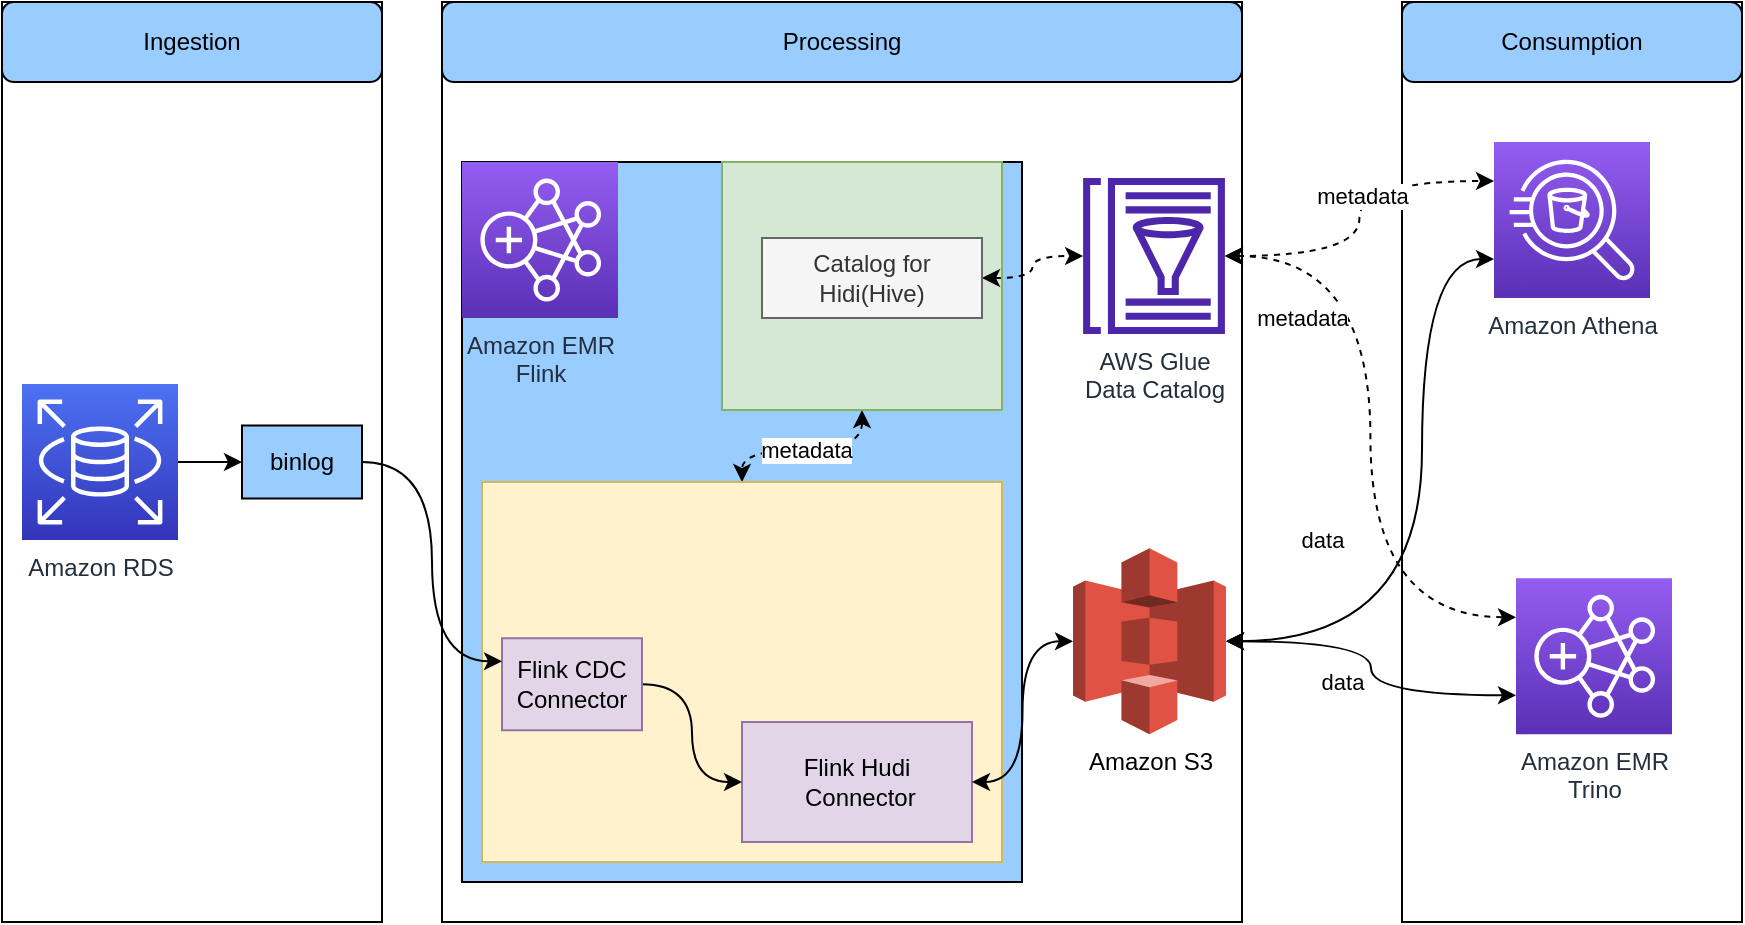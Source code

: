 <mxfile version="20.7.4" type="github">
  <diagram id="Cd5y1kNHd57_tZJnAyKG" name="Page-1">
    <mxGraphModel dx="1050" dy="509" grid="1" gridSize="10" guides="1" tooltips="1" connect="1" arrows="1" fold="1" page="1" pageScale="1" pageWidth="827" pageHeight="1169" math="0" shadow="0">
      <root>
        <mxCell id="0" />
        <mxCell id="1" parent="0" />
        <mxCell id="p-IA0xXEfbXuH0E2RTc1-1" value="" style="rounded=0;whiteSpace=wrap;html=1;" vertex="1" parent="1">
          <mxGeometry x="300" y="150" width="400" height="460" as="geometry" />
        </mxCell>
        <mxCell id="p-IA0xXEfbXuH0E2RTc1-2" value="" style="rounded=0;whiteSpace=wrap;html=1;" vertex="1" parent="1">
          <mxGeometry x="780" y="150" width="170" height="460" as="geometry" />
        </mxCell>
        <mxCell id="p-IA0xXEfbXuH0E2RTc1-3" value="" style="rounded=0;whiteSpace=wrap;html=1;" vertex="1" parent="1">
          <mxGeometry x="80" y="150" width="190" height="460" as="geometry" />
        </mxCell>
        <mxCell id="p-IA0xXEfbXuH0E2RTc1-4" style="edgeStyle=orthogonalEdgeStyle;curved=1;orthogonalLoop=1;jettySize=auto;html=1;exitX=1;exitY=0.5;exitDx=0;exitDy=0;exitPerimeter=0;entryX=0;entryY=0.5;entryDx=0;entryDy=0;" edge="1" parent="1" source="p-IA0xXEfbXuH0E2RTc1-5" target="p-IA0xXEfbXuH0E2RTc1-22">
          <mxGeometry relative="1" as="geometry" />
        </mxCell>
        <mxCell id="p-IA0xXEfbXuH0E2RTc1-5" value="Amazon RDS" style="sketch=0;points=[[0,0,0],[0.25,0,0],[0.5,0,0],[0.75,0,0],[1,0,0],[0,1,0],[0.25,1,0],[0.5,1,0],[0.75,1,0],[1,1,0],[0,0.25,0],[0,0.5,0],[0,0.75,0],[1,0.25,0],[1,0.5,0],[1,0.75,0]];outlineConnect=0;fontColor=#232F3E;gradientColor=#4D72F3;gradientDirection=north;fillColor=#3334B9;strokeColor=#ffffff;dashed=0;verticalLabelPosition=bottom;verticalAlign=top;align=center;html=1;fontSize=12;fontStyle=0;aspect=fixed;shape=mxgraph.aws4.resourceIcon;resIcon=mxgraph.aws4.rds;" vertex="1" parent="1">
          <mxGeometry x="90" y="341" width="78" height="78" as="geometry" />
        </mxCell>
        <mxCell id="p-IA0xXEfbXuH0E2RTc1-6" value="Amazon Athena" style="sketch=0;points=[[0,0,0],[0.25,0,0],[0.5,0,0],[0.75,0,0],[1,0,0],[0,1,0],[0.25,1,0],[0.5,1,0],[0.75,1,0],[1,1,0],[0,0.25,0],[0,0.5,0],[0,0.75,0],[1,0.25,0],[1,0.5,0],[1,0.75,0]];outlineConnect=0;fontColor=#232F3E;gradientColor=#945DF2;gradientDirection=north;fillColor=#5A30B5;strokeColor=#ffffff;dashed=0;verticalLabelPosition=bottom;verticalAlign=top;align=center;html=1;fontSize=12;fontStyle=0;aspect=fixed;shape=mxgraph.aws4.resourceIcon;resIcon=mxgraph.aws4.athena;" vertex="1" parent="1">
          <mxGeometry x="826" y="220" width="78" height="78" as="geometry" />
        </mxCell>
        <mxCell id="p-IA0xXEfbXuH0E2RTc1-7" value="Amazon EMR&lt;br&gt;Trino" style="sketch=0;points=[[0,0,0],[0.25,0,0],[0.5,0,0],[0.75,0,0],[1,0,0],[0,1,0],[0.25,1,0],[0.5,1,0],[0.75,1,0],[1,1,0],[0,0.25,0],[0,0.5,0],[0,0.75,0],[1,0.25,0],[1,0.5,0],[1,0.75,0]];outlineConnect=0;fontColor=#232F3E;gradientColor=#945DF2;gradientDirection=north;fillColor=#5A30B5;strokeColor=#ffffff;dashed=0;verticalLabelPosition=bottom;verticalAlign=top;align=center;html=1;fontSize=12;fontStyle=0;aspect=fixed;shape=mxgraph.aws4.resourceIcon;resIcon=mxgraph.aws4.emr;" vertex="1" parent="1">
          <mxGeometry x="837" y="438.13" width="78" height="78" as="geometry" />
        </mxCell>
        <mxCell id="p-IA0xXEfbXuH0E2RTc1-8" value="Ingestion" style="rounded=1;whiteSpace=wrap;html=1;fillColor=#99CCFF;" vertex="1" parent="1">
          <mxGeometry x="80" y="150" width="190" height="40" as="geometry" />
        </mxCell>
        <mxCell id="p-IA0xXEfbXuH0E2RTc1-9" value="Processing" style="rounded=1;whiteSpace=wrap;html=1;fillColor=#99CCFF;" vertex="1" parent="1">
          <mxGeometry x="300" y="150" width="400" height="40" as="geometry" />
        </mxCell>
        <mxCell id="p-IA0xXEfbXuH0E2RTc1-10" style="edgeStyle=orthogonalEdgeStyle;curved=1;orthogonalLoop=1;jettySize=auto;html=1;entryX=0;entryY=0.25;entryDx=0;entryDy=0;entryPerimeter=0;dashed=1;startArrow=classic;startFill=1;" edge="1" parent="1" source="p-IA0xXEfbXuH0E2RTc1-14" target="p-IA0xXEfbXuH0E2RTc1-6">
          <mxGeometry relative="1" as="geometry" />
        </mxCell>
        <mxCell id="p-IA0xXEfbXuH0E2RTc1-11" value="metadata" style="edgeLabel;html=1;align=center;verticalAlign=middle;resizable=0;points=[];" vertex="1" connectable="0" parent="p-IA0xXEfbXuH0E2RTc1-10">
          <mxGeometry x="0.233" y="-6" relative="1" as="geometry">
            <mxPoint y="1" as="offset" />
          </mxGeometry>
        </mxCell>
        <mxCell id="p-IA0xXEfbXuH0E2RTc1-12" style="edgeStyle=orthogonalEdgeStyle;curved=1;orthogonalLoop=1;jettySize=auto;html=1;entryX=0;entryY=0.25;entryDx=0;entryDy=0;entryPerimeter=0;dashed=1;startArrow=classic;startFill=1;" edge="1" parent="1" source="p-IA0xXEfbXuH0E2RTc1-14" target="p-IA0xXEfbXuH0E2RTc1-7">
          <mxGeometry relative="1" as="geometry" />
        </mxCell>
        <mxCell id="p-IA0xXEfbXuH0E2RTc1-13" value="metadata" style="edgeLabel;html=1;align=center;verticalAlign=middle;resizable=0;points=[];" vertex="1" connectable="0" parent="p-IA0xXEfbXuH0E2RTc1-12">
          <mxGeometry x="-0.113" y="1" relative="1" as="geometry">
            <mxPoint x="-35" y="-41" as="offset" />
          </mxGeometry>
        </mxCell>
        <mxCell id="p-IA0xXEfbXuH0E2RTc1-14" value="AWS Glue &lt;br&gt;Data Catalog" style="sketch=0;outlineConnect=0;fontColor=#232F3E;gradientColor=none;fillColor=#4D27AA;strokeColor=none;dashed=0;verticalLabelPosition=bottom;verticalAlign=top;align=center;html=1;fontSize=12;fontStyle=0;aspect=fixed;pointerEvents=1;shape=mxgraph.aws4.glue_data_catalog;" vertex="1" parent="1">
          <mxGeometry x="620" y="238" width="72" height="78" as="geometry" />
        </mxCell>
        <mxCell id="p-IA0xXEfbXuH0E2RTc1-15" value="" style="rounded=0;whiteSpace=wrap;html=1;fillColor=#99CCFF;" vertex="1" parent="1">
          <mxGeometry x="310" y="230" width="280" height="360" as="geometry" />
        </mxCell>
        <mxCell id="p-IA0xXEfbXuH0E2RTc1-16" style="edgeStyle=orthogonalEdgeStyle;curved=1;orthogonalLoop=1;jettySize=auto;html=1;entryX=0;entryY=0.75;entryDx=0;entryDy=0;entryPerimeter=0;startArrow=classic;startFill=1;" edge="1" parent="1" source="p-IA0xXEfbXuH0E2RTc1-20" target="p-IA0xXEfbXuH0E2RTc1-6">
          <mxGeometry relative="1" as="geometry">
            <Array as="points">
              <mxPoint x="790" y="470" />
              <mxPoint x="790" y="279" />
            </Array>
          </mxGeometry>
        </mxCell>
        <mxCell id="p-IA0xXEfbXuH0E2RTc1-17" value="data" style="edgeLabel;html=1;align=center;verticalAlign=middle;resizable=0;points=[];" vertex="1" connectable="0" parent="p-IA0xXEfbXuH0E2RTc1-16">
          <mxGeometry x="-0.754" y="12" relative="1" as="geometry">
            <mxPoint x="8" y="-39" as="offset" />
          </mxGeometry>
        </mxCell>
        <mxCell id="p-IA0xXEfbXuH0E2RTc1-18" style="edgeStyle=orthogonalEdgeStyle;curved=1;orthogonalLoop=1;jettySize=auto;html=1;entryX=0;entryY=0.75;entryDx=0;entryDy=0;entryPerimeter=0;startArrow=classic;startFill=1;" edge="1" parent="1" source="p-IA0xXEfbXuH0E2RTc1-20" target="p-IA0xXEfbXuH0E2RTc1-7">
          <mxGeometry relative="1" as="geometry" />
        </mxCell>
        <mxCell id="p-IA0xXEfbXuH0E2RTc1-19" value="data" style="edgeLabel;html=1;align=center;verticalAlign=middle;resizable=0;points=[];" vertex="1" connectable="0" parent="p-IA0xXEfbXuH0E2RTc1-18">
          <mxGeometry x="-0.558" y="-2" relative="1" as="geometry">
            <mxPoint x="20" y="18" as="offset" />
          </mxGeometry>
        </mxCell>
        <mxCell id="p-IA0xXEfbXuH0E2RTc1-20" value="Amazon S3" style="outlineConnect=0;dashed=0;verticalLabelPosition=bottom;verticalAlign=top;align=center;html=1;shape=mxgraph.aws3.s3;fillColor=#E05243;gradientColor=none;" vertex="1" parent="1">
          <mxGeometry x="615.5" y="423.13" width="76.5" height="93" as="geometry" />
        </mxCell>
        <mxCell id="p-IA0xXEfbXuH0E2RTc1-21" value="Consumption" style="rounded=1;whiteSpace=wrap;html=1;fillColor=#99CCFF;" vertex="1" parent="1">
          <mxGeometry x="780" y="150" width="170" height="40" as="geometry" />
        </mxCell>
        <mxCell id="p-IA0xXEfbXuH0E2RTc1-22" value="binlog" style="rounded=0;whiteSpace=wrap;html=1;fillColor=#99CCFF;" vertex="1" parent="1">
          <mxGeometry x="200" y="361.75" width="60" height="36.5" as="geometry" />
        </mxCell>
        <mxCell id="p-IA0xXEfbXuH0E2RTc1-23" style="edgeStyle=orthogonalEdgeStyle;curved=1;orthogonalLoop=1;jettySize=auto;html=1;entryX=0;entryY=0.5;entryDx=0;entryDy=0;" edge="1" parent="1" source="p-IA0xXEfbXuH0E2RTc1-35" target="p-IA0xXEfbXuH0E2RTc1-30">
          <mxGeometry relative="1" as="geometry" />
        </mxCell>
        <mxCell id="p-IA0xXEfbXuH0E2RTc1-24" value="Amazon EMR &lt;br&gt;Flink" style="sketch=0;points=[[0,0,0],[0.25,0,0],[0.5,0,0],[0.75,0,0],[1,0,0],[0,1,0],[0.25,1,0],[0.5,1,0],[0.75,1,0],[1,1,0],[0,0.25,0],[0,0.5,0],[0,0.75,0],[1,0.25,0],[1,0.5,0],[1,0.75,0]];outlineConnect=0;fontColor=#232F3E;gradientColor=#945DF2;gradientDirection=north;fillColor=#5A30B5;strokeColor=#ffffff;dashed=0;verticalLabelPosition=bottom;verticalAlign=top;align=center;html=1;fontSize=12;fontStyle=0;aspect=fixed;shape=mxgraph.aws4.resourceIcon;resIcon=mxgraph.aws4.emr;" vertex="1" parent="1">
          <mxGeometry x="310" y="230" width="78" height="78" as="geometry" />
        </mxCell>
        <mxCell id="p-IA0xXEfbXuH0E2RTc1-25" style="edgeStyle=orthogonalEdgeStyle;curved=1;orthogonalLoop=1;jettySize=auto;html=1;entryX=0.5;entryY=0;entryDx=0;entryDy=0;dashed=1;strokeWidth=1;fontColor=default;startArrow=classic;startFill=1;endArrow=classic;endFill=1;" edge="1" parent="1" source="p-IA0xXEfbXuH0E2RTc1-27" target="p-IA0xXEfbXuH0E2RTc1-29">
          <mxGeometry relative="1" as="geometry" />
        </mxCell>
        <mxCell id="p-IA0xXEfbXuH0E2RTc1-26" value="metadata" style="edgeLabel;html=1;align=center;verticalAlign=middle;resizable=0;points=[];fontColor=default;" vertex="1" connectable="0" parent="p-IA0xXEfbXuH0E2RTc1-25">
          <mxGeometry relative="1" as="geometry">
            <mxPoint as="offset" />
          </mxGeometry>
        </mxCell>
        <mxCell id="p-IA0xXEfbXuH0E2RTc1-27" value="" style="rounded=0;whiteSpace=wrap;html=1;fillColor=#d5e8d4;strokeColor=#82b366;" vertex="1" parent="1">
          <mxGeometry x="440" y="230" width="140" height="124" as="geometry" />
        </mxCell>
        <mxCell id="p-IA0xXEfbXuH0E2RTc1-29" value="" style="rounded=0;whiteSpace=wrap;html=1;fillColor=#fff2cc;strokeColor=#d6b656;" vertex="1" parent="1">
          <mxGeometry x="320" y="390" width="260" height="190" as="geometry" />
        </mxCell>
        <mxCell id="p-IA0xXEfbXuH0E2RTc1-30" value="Flink Hudi&lt;br&gt;&amp;nbsp;Connector" style="rounded=0;whiteSpace=wrap;html=1;fillColor=#e1d5e7;strokeColor=#9673a6;" vertex="1" parent="1">
          <mxGeometry x="450" y="510" width="115" height="60" as="geometry" />
        </mxCell>
        <mxCell id="p-IA0xXEfbXuH0E2RTc1-41" style="edgeStyle=orthogonalEdgeStyle;orthogonalLoop=1;jettySize=auto;html=1;exitX=1;exitY=0.5;exitDx=0;exitDy=0;dashed=1;startArrow=classic;startFill=1;curved=1;" edge="1" parent="1" source="p-IA0xXEfbXuH0E2RTc1-32" target="p-IA0xXEfbXuH0E2RTc1-14">
          <mxGeometry relative="1" as="geometry" />
        </mxCell>
        <mxCell id="p-IA0xXEfbXuH0E2RTc1-32" value="Catalog for Hidi(Hive)" style="rounded=0;whiteSpace=wrap;html=1;fillColor=#f5f5f5;strokeColor=#666666;fontColor=#333333;" vertex="1" parent="1">
          <mxGeometry x="460" y="268" width="110" height="40" as="geometry" />
        </mxCell>
        <mxCell id="p-IA0xXEfbXuH0E2RTc1-34" style="edgeStyle=orthogonalEdgeStyle;curved=1;orthogonalLoop=1;jettySize=auto;html=1;entryX=0;entryY=0.5;entryDx=0;entryDy=0;strokeWidth=1;fontColor=default;startArrow=none;startFill=0;endArrow=classic;endFill=1;" edge="1" parent="1" source="p-IA0xXEfbXuH0E2RTc1-35" target="p-IA0xXEfbXuH0E2RTc1-30">
          <mxGeometry relative="1" as="geometry" />
        </mxCell>
        <mxCell id="p-IA0xXEfbXuH0E2RTc1-35" value="Flink CDC&lt;br&gt;Connector" style="rounded=0;whiteSpace=wrap;html=1;fillColor=#e1d5e7;strokeColor=#9673a6;" vertex="1" parent="1">
          <mxGeometry x="330" y="468.13" width="70" height="46" as="geometry" />
        </mxCell>
        <mxCell id="p-IA0xXEfbXuH0E2RTc1-38" style="edgeStyle=orthogonalEdgeStyle;orthogonalLoop=1;jettySize=auto;html=1;entryX=0;entryY=0.25;entryDx=0;entryDy=0;strokeWidth=1;fontColor=default;startArrow=none;startFill=0;endArrow=classic;endFill=1;curved=1;" edge="1" parent="1" source="p-IA0xXEfbXuH0E2RTc1-22" target="p-IA0xXEfbXuH0E2RTc1-35">
          <mxGeometry relative="1" as="geometry" />
        </mxCell>
        <mxCell id="p-IA0xXEfbXuH0E2RTc1-39" style="edgeStyle=orthogonalEdgeStyle;curved=1;orthogonalLoop=1;jettySize=auto;html=1;entryX=0;entryY=0.5;entryDx=0;entryDy=0;entryPerimeter=0;strokeColor=default;startArrow=classic;startFill=1;" edge="1" parent="1" source="p-IA0xXEfbXuH0E2RTc1-30" target="p-IA0xXEfbXuH0E2RTc1-20">
          <mxGeometry relative="1" as="geometry" />
        </mxCell>
      </root>
    </mxGraphModel>
  </diagram>
</mxfile>
